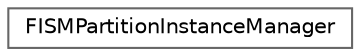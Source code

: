 digraph "Graphical Class Hierarchy"
{
 // INTERACTIVE_SVG=YES
 // LATEX_PDF_SIZE
  bgcolor="transparent";
  edge [fontname=Helvetica,fontsize=10,labelfontname=Helvetica,labelfontsize=10];
  node [fontname=Helvetica,fontsize=10,shape=box,height=0.2,width=0.4];
  rankdir="LR";
  Node0 [id="Node000000",label="FISMPartitionInstanceManager",height=0.2,width=0.4,color="grey40", fillcolor="white", style="filled",URL="$d0/de8/structFISMPartitionInstanceManager.html",tooltip="An ISM partition instance manager, tied to a given client instance ID."];
}
